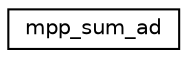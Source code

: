 digraph "Graphical Class Hierarchy"
{
 // INTERACTIVE_SVG=YES
 // LATEX_PDF_SIZE
  edge [fontname="Helvetica",fontsize="10",labelfontname="Helvetica",labelfontsize="10"];
  node [fontname="Helvetica",fontsize="10",shape=record];
  rankdir="LR";
  Node0 [label="mpp_sum_ad",height=0.2,width=0.4,color="black", fillcolor="white", style="filled",URL="$interfacempp__mod_1_1mpp__sum__ad.html",tooltip="Calculates sum of a given numerical array across pe's for adjoint domains."];
}
